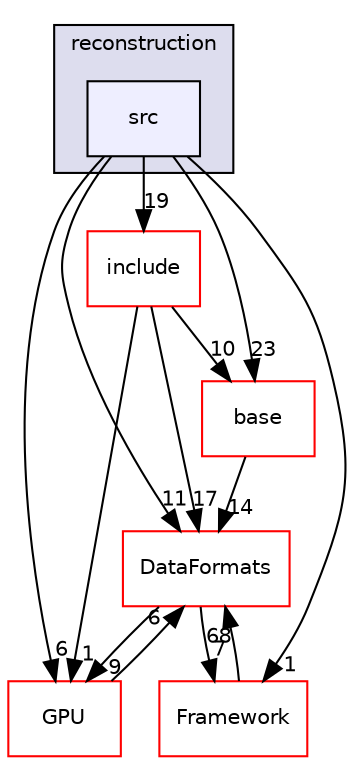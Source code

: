 digraph "/home/travis/build/AliceO2Group/AliceO2/Detectors/TPC/reconstruction/src" {
  bgcolor=transparent;
  compound=true
  node [ fontsize="10", fontname="Helvetica"];
  edge [ labelfontsize="10", labelfontname="Helvetica"];
  subgraph clusterdir_a5de047958dd458e809773c6ffaa8478 {
    graph [ bgcolor="#ddddee", pencolor="black", label="reconstruction" fontname="Helvetica", fontsize="10", URL="dir_a5de047958dd458e809773c6ffaa8478.html"]
  dir_0c8c50542de1d83a040084fab225b0f7 [shape=box, label="src", style="filled", fillcolor="#eeeeff", pencolor="black", URL="dir_0c8c50542de1d83a040084fab225b0f7.html"];
  }
  dir_677b030cc750909e4cd27413873678d8 [shape=box label="base" color="red" URL="dir_677b030cc750909e4cd27413873678d8.html"];
  dir_396d171119822f66a36fe1ebf998d1a3 [shape=box label="include" color="red" URL="dir_396d171119822f66a36fe1ebf998d1a3.html"];
  dir_f511f1e9c03c071966ae594f00bbc5e0 [shape=box label="GPU" color="red" URL="dir_f511f1e9c03c071966ae594f00bbc5e0.html"];
  dir_bcbb2cf9a3d3d83e5515c82071a07177 [shape=box label="Framework" color="red" URL="dir_bcbb2cf9a3d3d83e5515c82071a07177.html"];
  dir_2171f7ec022c5423887b07c69b2f5b48 [shape=box label="DataFormats" color="red" URL="dir_2171f7ec022c5423887b07c69b2f5b48.html"];
  dir_677b030cc750909e4cd27413873678d8->dir_2171f7ec022c5423887b07c69b2f5b48 [headlabel="14", labeldistance=1.5 headhref="dir_000130_000060.html"];
  dir_396d171119822f66a36fe1ebf998d1a3->dir_677b030cc750909e4cd27413873678d8 [headlabel="10", labeldistance=1.5 headhref="dir_000430_000130.html"];
  dir_396d171119822f66a36fe1ebf998d1a3->dir_f511f1e9c03c071966ae594f00bbc5e0 [headlabel="1", labeldistance=1.5 headhref="dir_000430_000137.html"];
  dir_396d171119822f66a36fe1ebf998d1a3->dir_2171f7ec022c5423887b07c69b2f5b48 [headlabel="17", labeldistance=1.5 headhref="dir_000430_000060.html"];
  dir_f511f1e9c03c071966ae594f00bbc5e0->dir_2171f7ec022c5423887b07c69b2f5b48 [headlabel="6", labeldistance=1.5 headhref="dir_000137_000060.html"];
  dir_bcbb2cf9a3d3d83e5515c82071a07177->dir_2171f7ec022c5423887b07c69b2f5b48 [headlabel="68", labeldistance=1.5 headhref="dir_000036_000060.html"];
  dir_0c8c50542de1d83a040084fab225b0f7->dir_677b030cc750909e4cd27413873678d8 [headlabel="23", labeldistance=1.5 headhref="dir_000453_000130.html"];
  dir_0c8c50542de1d83a040084fab225b0f7->dir_396d171119822f66a36fe1ebf998d1a3 [headlabel="19", labeldistance=1.5 headhref="dir_000453_000430.html"];
  dir_0c8c50542de1d83a040084fab225b0f7->dir_f511f1e9c03c071966ae594f00bbc5e0 [headlabel="6", labeldistance=1.5 headhref="dir_000453_000137.html"];
  dir_0c8c50542de1d83a040084fab225b0f7->dir_bcbb2cf9a3d3d83e5515c82071a07177 [headlabel="1", labeldistance=1.5 headhref="dir_000453_000036.html"];
  dir_0c8c50542de1d83a040084fab225b0f7->dir_2171f7ec022c5423887b07c69b2f5b48 [headlabel="11", labeldistance=1.5 headhref="dir_000453_000060.html"];
  dir_2171f7ec022c5423887b07c69b2f5b48->dir_f511f1e9c03c071966ae594f00bbc5e0 [headlabel="9", labeldistance=1.5 headhref="dir_000060_000137.html"];
  dir_2171f7ec022c5423887b07c69b2f5b48->dir_bcbb2cf9a3d3d83e5515c82071a07177 [headlabel="7", labeldistance=1.5 headhref="dir_000060_000036.html"];
}
